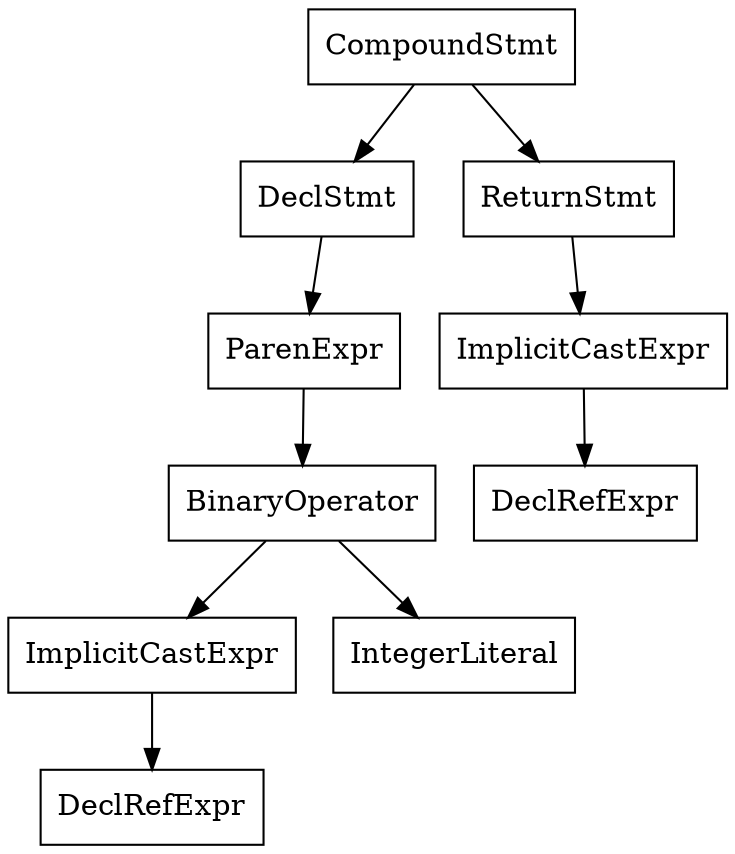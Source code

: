 digraph unnamed {

	Node0x7feb52000fd8 [shape=record , label="{CompoundStmt}"];
	Node0x7feb52000fd8 -> Node0x7feb52000f68;
	Node0x7feb52000fd8 -> Node0x7feb52000fc0;
	Node0x7feb52000f68 [shape=record , label="{DeclStmt}"];
	Node0x7feb52000f68 -> Node0x7feb52000f48;
	Node0x7feb52000f48 [shape=record , label="{ParenExpr}"];
	Node0x7feb52000f48 -> Node0x7feb52000f20;
	Node0x7feb52000f20 [shape=record , label="{BinaryOperator}"];
	Node0x7feb52000f20 -> Node0x7feb52000f08;
	Node0x7feb52000f20 -> Node0x7feb52000ee8;
	Node0x7feb52000f08 [shape=record , label="{ImplicitCastExpr}"];
	Node0x7feb52000f08 -> Node0x7feb52000ec0;
	Node0x7feb52000ec0 [shape=record ,label="{DeclRefExpr}"];
	Node0x7feb52000ee8 [shape=record ,label="{IntegerLiteral}"];
	Node0x7feb52000fc0 [shape=record ,label="{ReturnStmt}"];
	Node0x7feb52000fc0 -> Node0x7feb52000fa8;
	Node0x7feb52000fa8 [shape=record ,label="{ImplicitCastExpr}"];
	Node0x7feb52000fa8 -> Node0x7feb52000f80;
	Node0x7feb52000f80 [shape=record ,label="{DeclRefExpr}"];
}
